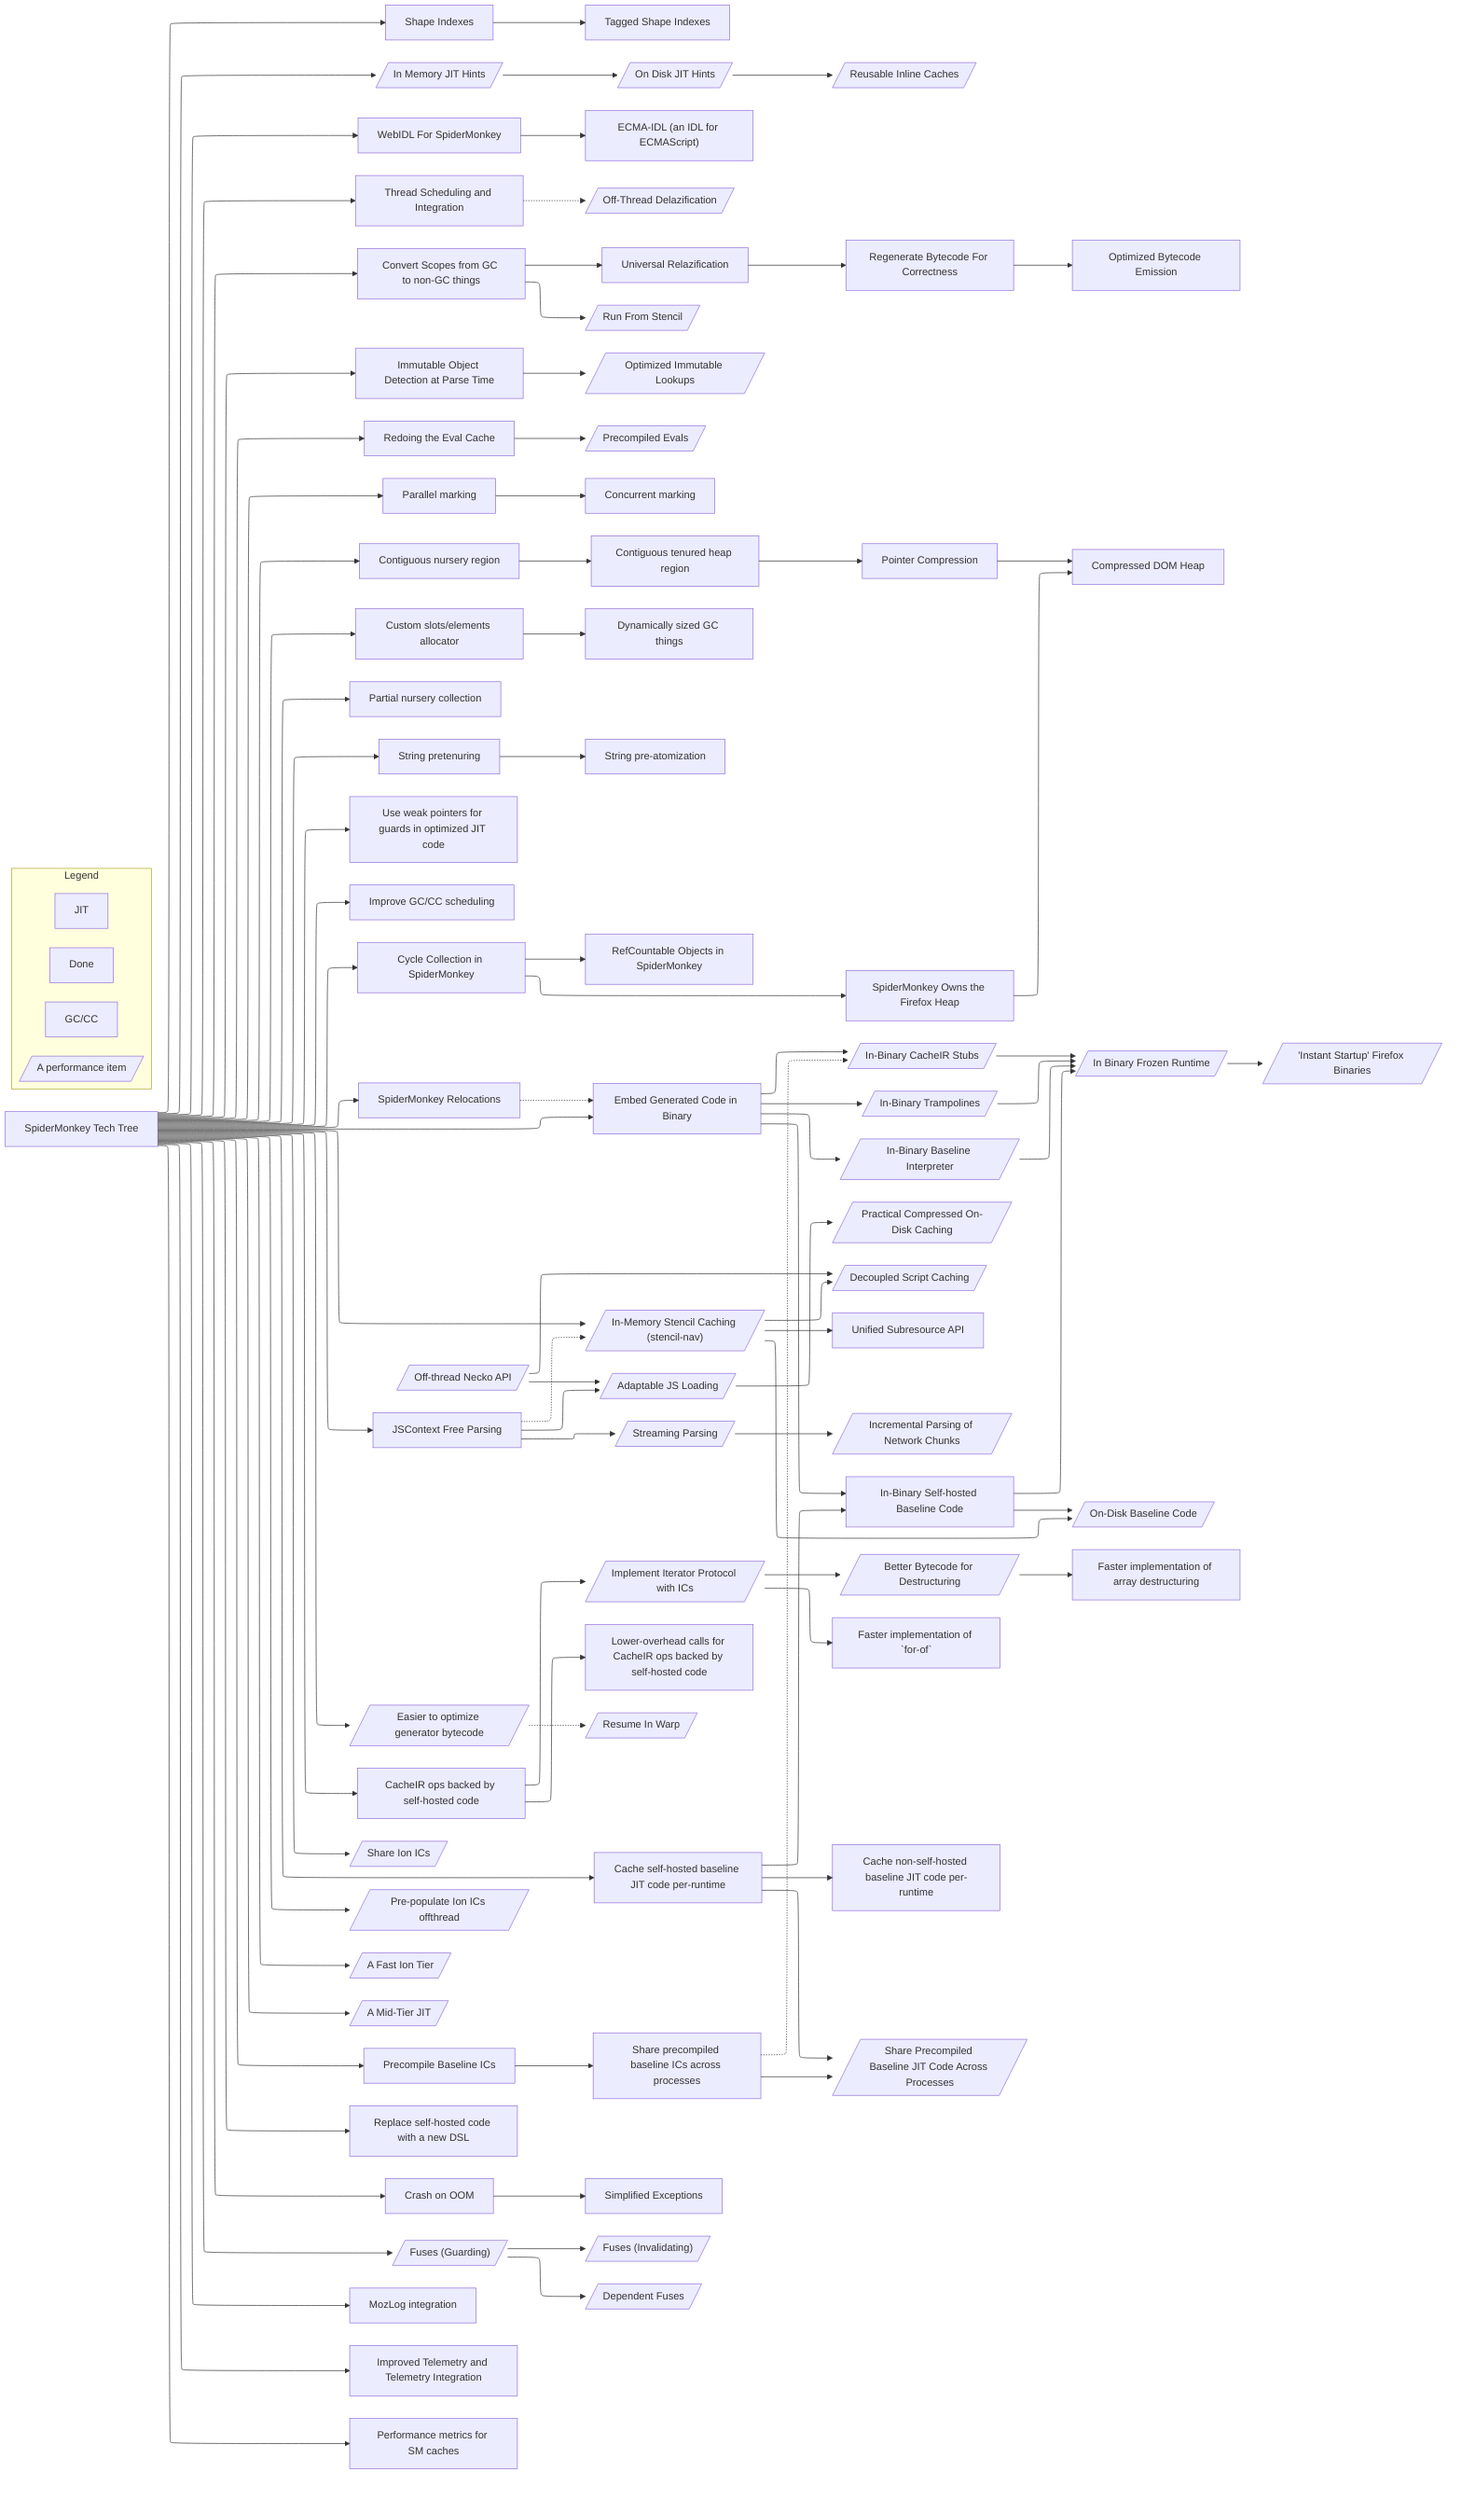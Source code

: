 %%{init: {"flowchart": {"defaultRenderer": "elk"}} }%%
%% Ideally we would use the elk renderer: Much better for this diagram.
%% -- However, using elk as our renderer does have downsides. Elk doesn't
%%    support dotted lines.
%% --
%% -- As well, it becomes very very wide as there's more complexity added to the
%%    diagram.

flowchart LR
    subgraph Legend
        Done
        class Done done

        GC["GC/CC"]
        class GC GC

        JIT
        class JIT JIT


        perf[/"A performance item"/]
    end

    root[SpiderMonkey Tech Tree] --> shapeIndexes[Shape Indexes]
    shapeIndexes --> taggedShapeIndexes[Tagged Shape Indexes]
    click shapeIndexes href "#shapeIndexes"
    click taggedShapeIndexes href "#taggedShapeIndexes"

    root --> inMemoryJITHints[/"In Memory JIT Hints"/] --> onDiskJITHints[/"On  Disk JIT Hints"/] --> ric[/"Reusable Inline Caches"/]
    class inMemoryJITHints done;
    click inMemoryJITHints href "https://bugzilla.mozilla.org/show_bug.cgi?id=1824772"

    class onDiskJITHints JIT;
    class ric JIT;

    click ric href "#ric"

    root --> webIDL["WebIDL For SpiderMonkey"] --> ecmaIDL["ECMA-IDL (an IDL for ECMAScript)"]
    root --> scheduling["Thread Scheduling and Integration"] -.-> offThreadDelazification[/"Off-Thread Delazification"/]
    root --> nonGCScopes["Convert Scopes from GC to non-GC things"] --> universalRelazification["Universal Relazification"]
    click universalRelazification href "#universalRelazification"

    universalRelazification --> tossBytecode["Regenerate Bytecode For Correctness"]
    tossBytecode --> optimizedBytecode["Optimized Bytecode Emission"]
    click tossBytecode href "#tossBytecode"

    runFromStencil[/"Run From Stencil"/]
    click runFromStencil "#runFromStencil"
    nonGCScopes --> runFromStencil

    root --> immutableFlag["Immutable Object Detection at Parse Time"] --> optimizedImmutableLookups[/"Optimized Immutable Lookups"/]
    click immutableFlag href "#immutableFlag"

    root --> evalCache["Redoing the Eval Cache"] --> precompiledEval[/"Precompiled Evals"/]

    root --> parallelMarking["Parallel marking"] --> concurrentMarking["Concurrent marking"]
    class parallelMarking GC
    class concurrentMarking GC

    root --> contiguousNursery["Contiguous nursery region"] --> contiguousTenuredHeap["Contiguous tenured heap region"] --> pointerCompression["Pointer Compression"] --> compressedDOM["Compressed DOM Heap"]
    class contiguousNursery GC
    class contiguousTenuredHeap GC
    class pointerCompression GC
    class compressedDOM GC

    root --> slotsAlloc["Custom slots/elements allocator"] --> dynamicGCThings["Dynamically sized GC things"]
    class slotsAlloc GC
    class dynamicGCThings GC

    root --> partialNurseryCollection["Partial nursery collection"]
    class partialNurseryCollection GC

    root --> stringPretenuring["String pretenuring"] --> stringPreAtomization["String pre-atomization"]
    class stringPretenuring GC
    class stringPreAtomization GC

    root --> weakPtrsInOptimizedCode["Use weak pointers for guards in optimized JIT code"]
    class weakPtrsInOptimizedCode GC

    root --> gcScheduling["Improve GC/CC scheduling"]
    class gcScheduling GC

    root --> cc["Cycle Collection in SpiderMonkey"] --> refCount["RefCountable Objects in SpiderMonkey"]
    class cc GC
    class refCount GC

    cc --> smHeap["SpiderMonkey Owns the Firefox Heap"] --> compressedDOM
    class smHeap GC

    inBinaryStubs[/"In-Binary CacheIR Stubs"/]
    root --> smRelocations["SpiderMonkey Relocations"]
    click smRelocations href "#smRelocations"

    frozenRuntime[/"In Binary Frozen Runtime"/]
    frozenRuntime --> bakedFirefox[/"'Instant Startup' Firefox Binaries"/]

    inBinaryStubs --> frozenRuntime
    inBinaryTrampolines[/"In-Binary Trampolines"/] --> frozenRuntime
    inBinaryBaselineInterpreter[/"In-Binary Baseline Interpreter"/] --> frozenRuntime

    root --> inBinaryCode["Embed Generated Code in Binary"] --> inBinaryStubs & inBinaryTrampolines & inBinaryBaselineInterpreter
    click inBinaryCode "#inBinaryCode"
    smRelocations -.-> inBinaryCode


    stencilNav[/"In-Memory Stencil Caching (stencil-nav)"/]
    click stencilNav "#stencilNav"
    root --> stencilNav
    adaptableJSLoading[/"Adaptable JS Loading"/]
    click adaptableJSLoading "#adaptableJSLoading"
    adaptableJSLoading --> compressDiskCache[/"Practical Compressed On-Disk Caching"/]
    click compressDiskCache "#compressDiskCache"
    offThreadNeckoAPI --> decoupledCaching[/"Decoupled Script Caching"/]
    click decoupledCaching "#decoupledCaching"
    stencilNav --> decoupledCaching
    stencilNav --> unifiedSubresourceApi["Unified Subresource API"]
    click unifiedSubresourceApi "#unifiedSubresourceApi"
    offThreadNeckoAPI[/"Off-thread Necko API"/]
    click offThreadNeckoAPI "#offThreadNeckoAPI"
    offThreadNeckoAPI --> adaptableJSLoading

    root --> contextFreeParsing["JSContext Free Parsing"]
    contextFreeParsing -.-> stencilNav
    contextFreeParsing --> adaptableJSLoading
    contextFreeParsing --> streamingParsing[/"Streaming Parsing"/]
    click streamingParsing "#streamingParsing"
    streamingParsing --> networkParsing[/"Incremental Parsing of Network Chunks"/]

    onDiskBaselineCode[/"On-Disk Baseline Code"/]
    click onDiskBaselineCode "#onDiskBaselineCode"
    stencilNav --> onDiskBaselineCode
    inBinarySelfHostedBaseline --> onDiskBaselineCode


    %% subgraph improvedBytecode [Bytecode Improvements]
        destructuringBytecode[/"Better Bytecode for Destructuring"/]
        click destructuringBytecode "#destructuringBytecode"

        generatorBytecodeTransforms[/"Easier to optimize generator bytecode"/]
        click generatorBytecodeTransforms "#generatorBytecodeTransforms"
        root --> generatorBytecodeTransforms


        selfHostedCacheIROps["CacheIR ops backed by self-hosted code"]
        class selfHostedCacheIROps JIT
        click selfHostedCacheIROps "#selfHostedCacheIROps"

        iteratorsWithICs[/"Implement Iterator Protocol with ICs"/]
        class iteratorsWithICs JIT

        selfHostedCacheIROps --> iteratorsWithICs

        fasterForOf["Faster implementation of `for-of` "]
        class fasterForOf JIT

        fasterArrayDestructuring["Faster implementation of array destructuring "]
        class fasterArrayDestructuring JIT

        iteratorsWithICs --> fasterForOf
        iteratorsWithICs --> destructuringBytecode

        fasterArrayDestructuring["Faster implementation of array destructuring "]
        class fasterArrayDestructuring JIT

        destructuringBytecode --> fasterArrayDestructuring
    %%end
    %%root --> improvedBytecode

    lowerOverheadSelfHostedCacheIR["Lower-overhead calls for CacheIR ops backed by self-hosted code"]
    class lowerOverheadSelfHostedCacheIR JIT

    selfHostedCacheIROps --> lowerOverheadSelfHostedCacheIR

    generatorBytecodeTransforms -.-> resumeInWarp


    %%subgraph ionImprovements [Ion Improvements]
        shareIonICs[/"Share Ion ICs"/]
        class shareIonICs JIT
        click shareIonICs "#shareIonICs"
        root --> shareIonICs

        prepopulateIonIcs[/"Pre-populate Ion ICs offthread"/]
        class prepopulateIonIcs JIT
        click prepopulateIonIcs "#prepopulateIonIcs"
        root --> prepopulateIonIcs

        fastIonTier[/"A Fast Ion Tier"/]
        class fastIonTier JIT
        click fastIonTier "#fastIonTier"
        root --> fastIonTier

        resumeInWarp[/"Resume In Warp"/]
        class resumeInWarp JIT
        click resumeInWarp href "https://bugzilla.mozilla.org/show_bug.cgi?id=1681338"
    %%end
    %% root --> ionImprovements

    root --> midTier[/"A Mid-Tier JIT"/]
    click midTier "#midTier"
    class midTier JIT

    cacheSelfHostedJitCode["Cache self-hosted baseline JIT code per-runtime"]
    class cacheSelfHostedJitCode JIT

    cacheRegularJitCode["Cache non-self-hosted baseline JIT code per-runtime"]
    class cacheRegularJitCode JIT

    precompileBaselineICs["Precompile Baseline ICs"]
    class precompileBaselineICs JIT
    click precompileBaselineICs href "https://bugzilla.mozilla.org/show_bug.cgi?id=1357884"

    shareBaselineICs["Share precompiled baseline ICs across processes"]

    root --> cacheSelfHostedJitCode --> cacheRegularJitCode
    root --> precompileBaselineICs -->  shareBaselineICs

    shareBaselineICs -.-> inBinaryStubs

    sharePrecompiledBaselineAcrossProcesses[/"Share Precompiled Baseline JIT Code Across Processes"/]
    cacheSelfHostedJitCode --> sharePrecompiledBaselineAcrossProcesses
    shareBaselineICs --> sharePrecompiledBaselineAcrossProcesses

    inBinarySelfHostedBaseline["In-Binary Self-hosted Baseline Code"]
    inBinarySelfHostedBaseline --> frozenRuntime
    inBinaryCode --> inBinarySelfHostedBaseline
    cacheSelfHostedJitCode --> inBinarySelfHostedBaseline

    root --> selfHostedCacheIROps


    root --> selfHostedReplacement["Replace self-hosted code with a new DSL"]

    root --> crashOnOOM["Crash on OOM"]
    crashOnOOM --> simplifiedExceptions["Simplified Exceptions"]
    click simplifiedExceptions "#simplifiedExceptions"

    root --> guardFuses[/"Fuses (Guarding)"/]
    guardFuses --> invalidatingFuses[/"Fuses (Invalidating)"/]
    guardFuses --> dependentFuses[/"Dependent Fuses"/]

    root --> mozLog["MozLog integration"]
    root --> telemetry["Improved Telemetry and Telemetry Integration"]

    root --> cacheStatistics["Performance metrics for SM caches"]

    %% Click Handlers
    %% Example of a programatic click handler for giggles. Notice that the callback
    %% is accessed relative to `window`.
    %% click webIDL callbacks.exampleCallback

    %% As an example of how we could group projects together.
    %% Commented out for now.
    %% subgraph "Gecko Managed Runtime"
    %%     cc
    %%     smHeap
    %%     webIDL
    %%     ecmaIDL
    %% end
